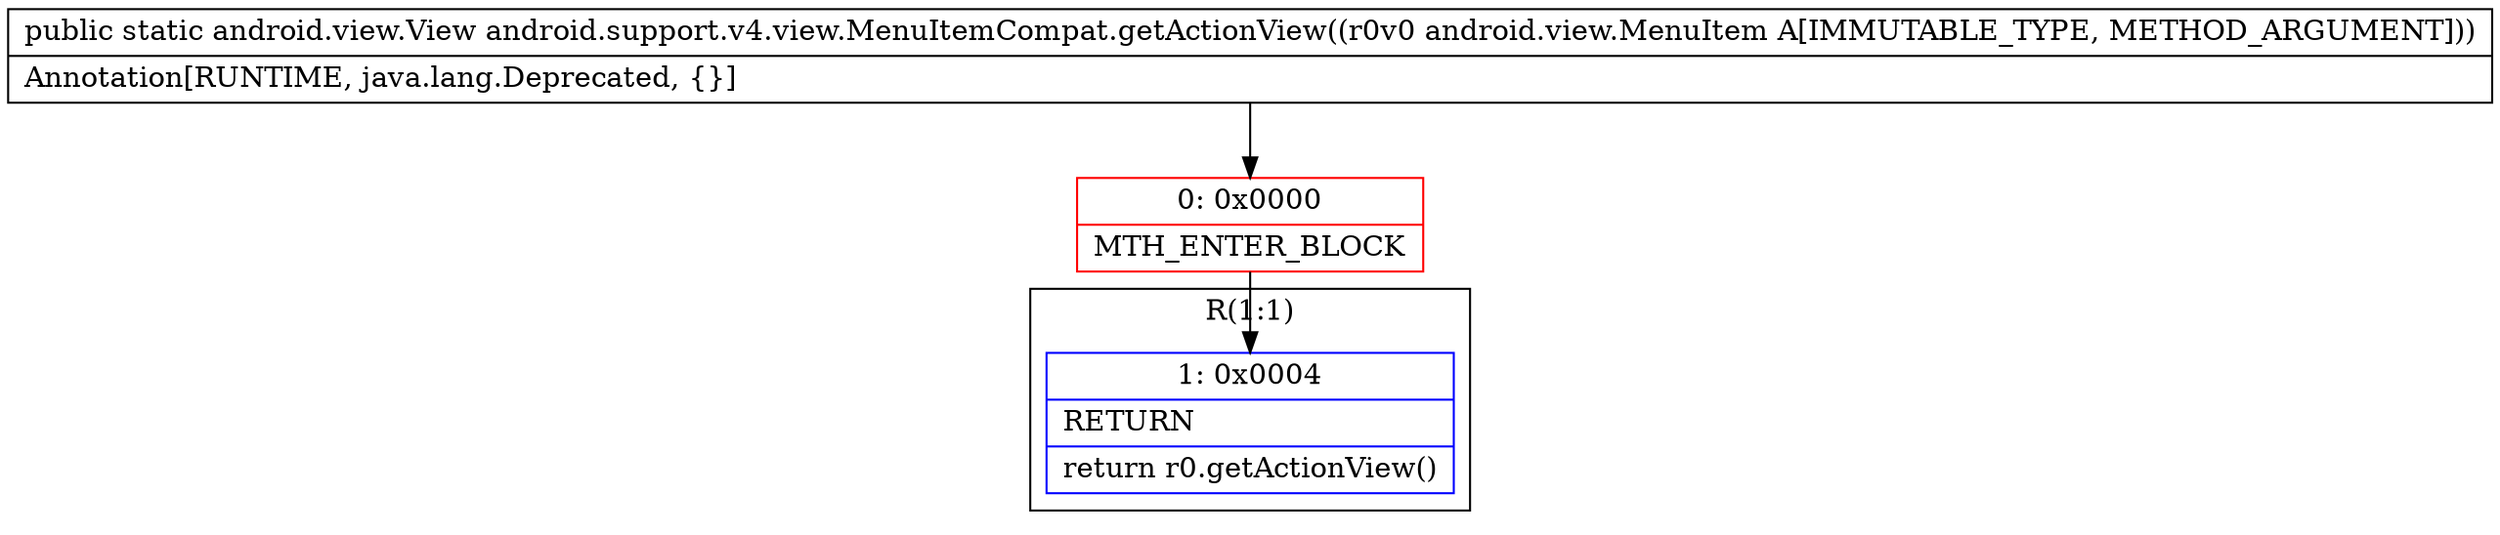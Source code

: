 digraph "CFG forandroid.support.v4.view.MenuItemCompat.getActionView(Landroid\/view\/MenuItem;)Landroid\/view\/View;" {
subgraph cluster_Region_1339975114 {
label = "R(1:1)";
node [shape=record,color=blue];
Node_1 [shape=record,label="{1\:\ 0x0004|RETURN\l|return r0.getActionView()\l}"];
}
Node_0 [shape=record,color=red,label="{0\:\ 0x0000|MTH_ENTER_BLOCK\l}"];
MethodNode[shape=record,label="{public static android.view.View android.support.v4.view.MenuItemCompat.getActionView((r0v0 android.view.MenuItem A[IMMUTABLE_TYPE, METHOD_ARGUMENT]))  | Annotation[RUNTIME, java.lang.Deprecated, \{\}]\l}"];
MethodNode -> Node_0;
Node_0 -> Node_1;
}

